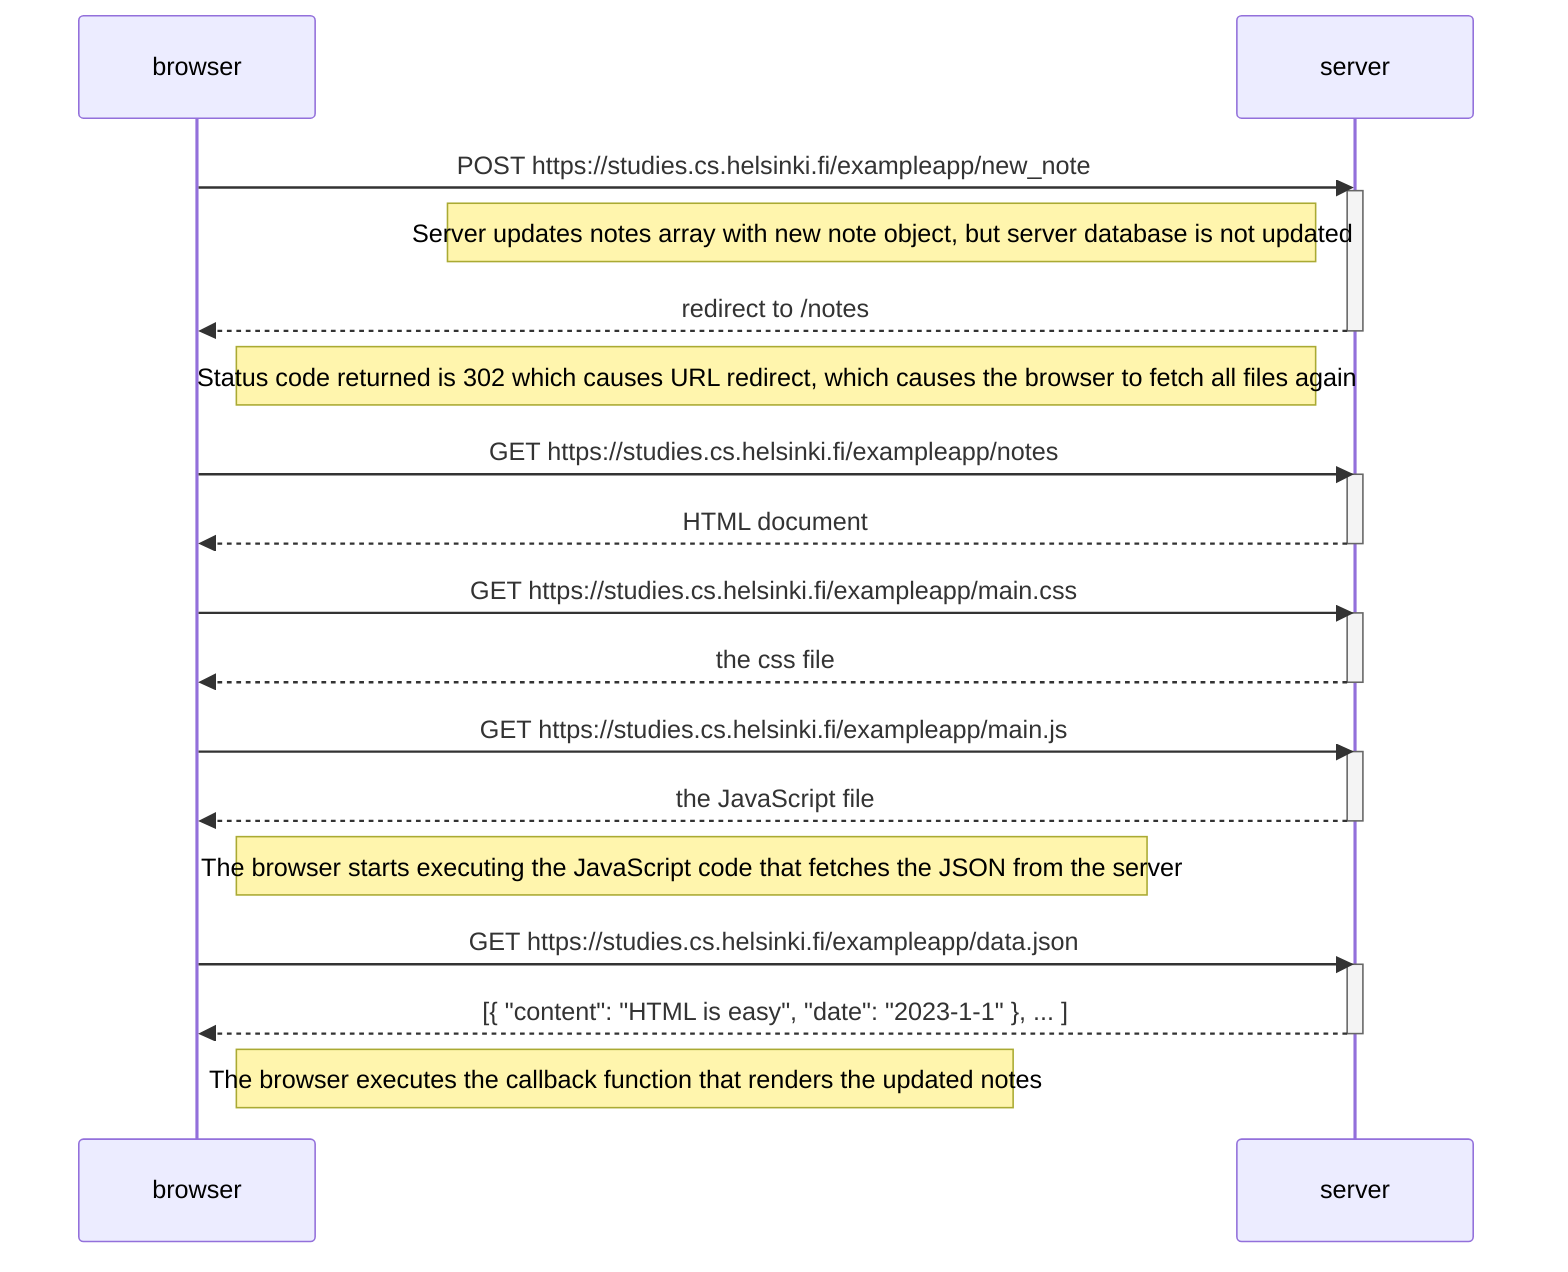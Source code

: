 sequenceDiagram
    participant browser
    participant server

    browser->>server: POST https://studies.cs.helsinki.fi/exampleapp/new_note
    activate server
    Note left of server: Server updates notes array with new note object, but server database is not updated
    server-->>browser: redirect to /notes
    deactivate server
    
    Note right of browser: Status code returned is 302 which causes URL redirect, which causes the browser to fetch all files again

    browser->>server: GET https://studies.cs.helsinki.fi/exampleapp/notes
    activate server
    server-->>browser: HTML document
    deactivate server

    browser->>server: GET https://studies.cs.helsinki.fi/exampleapp/main.css
    activate server
    server-->>browser: the css file
    deactivate server

    browser->>server: GET https://studies.cs.helsinki.fi/exampleapp/main.js
    activate server
    server-->>browser: the JavaScript file
    deactivate server

    Note right of browser: The browser starts executing the JavaScript code that fetches the JSON from the server

    browser->>server: GET https://studies.cs.helsinki.fi/exampleapp/data.json
    activate server
    server-->>browser: [{ "content": "HTML is easy", "date": "2023-1-1" }, ... ]
    deactivate server

    Note right of browser: The browser executes the callback function that renders the updated notes